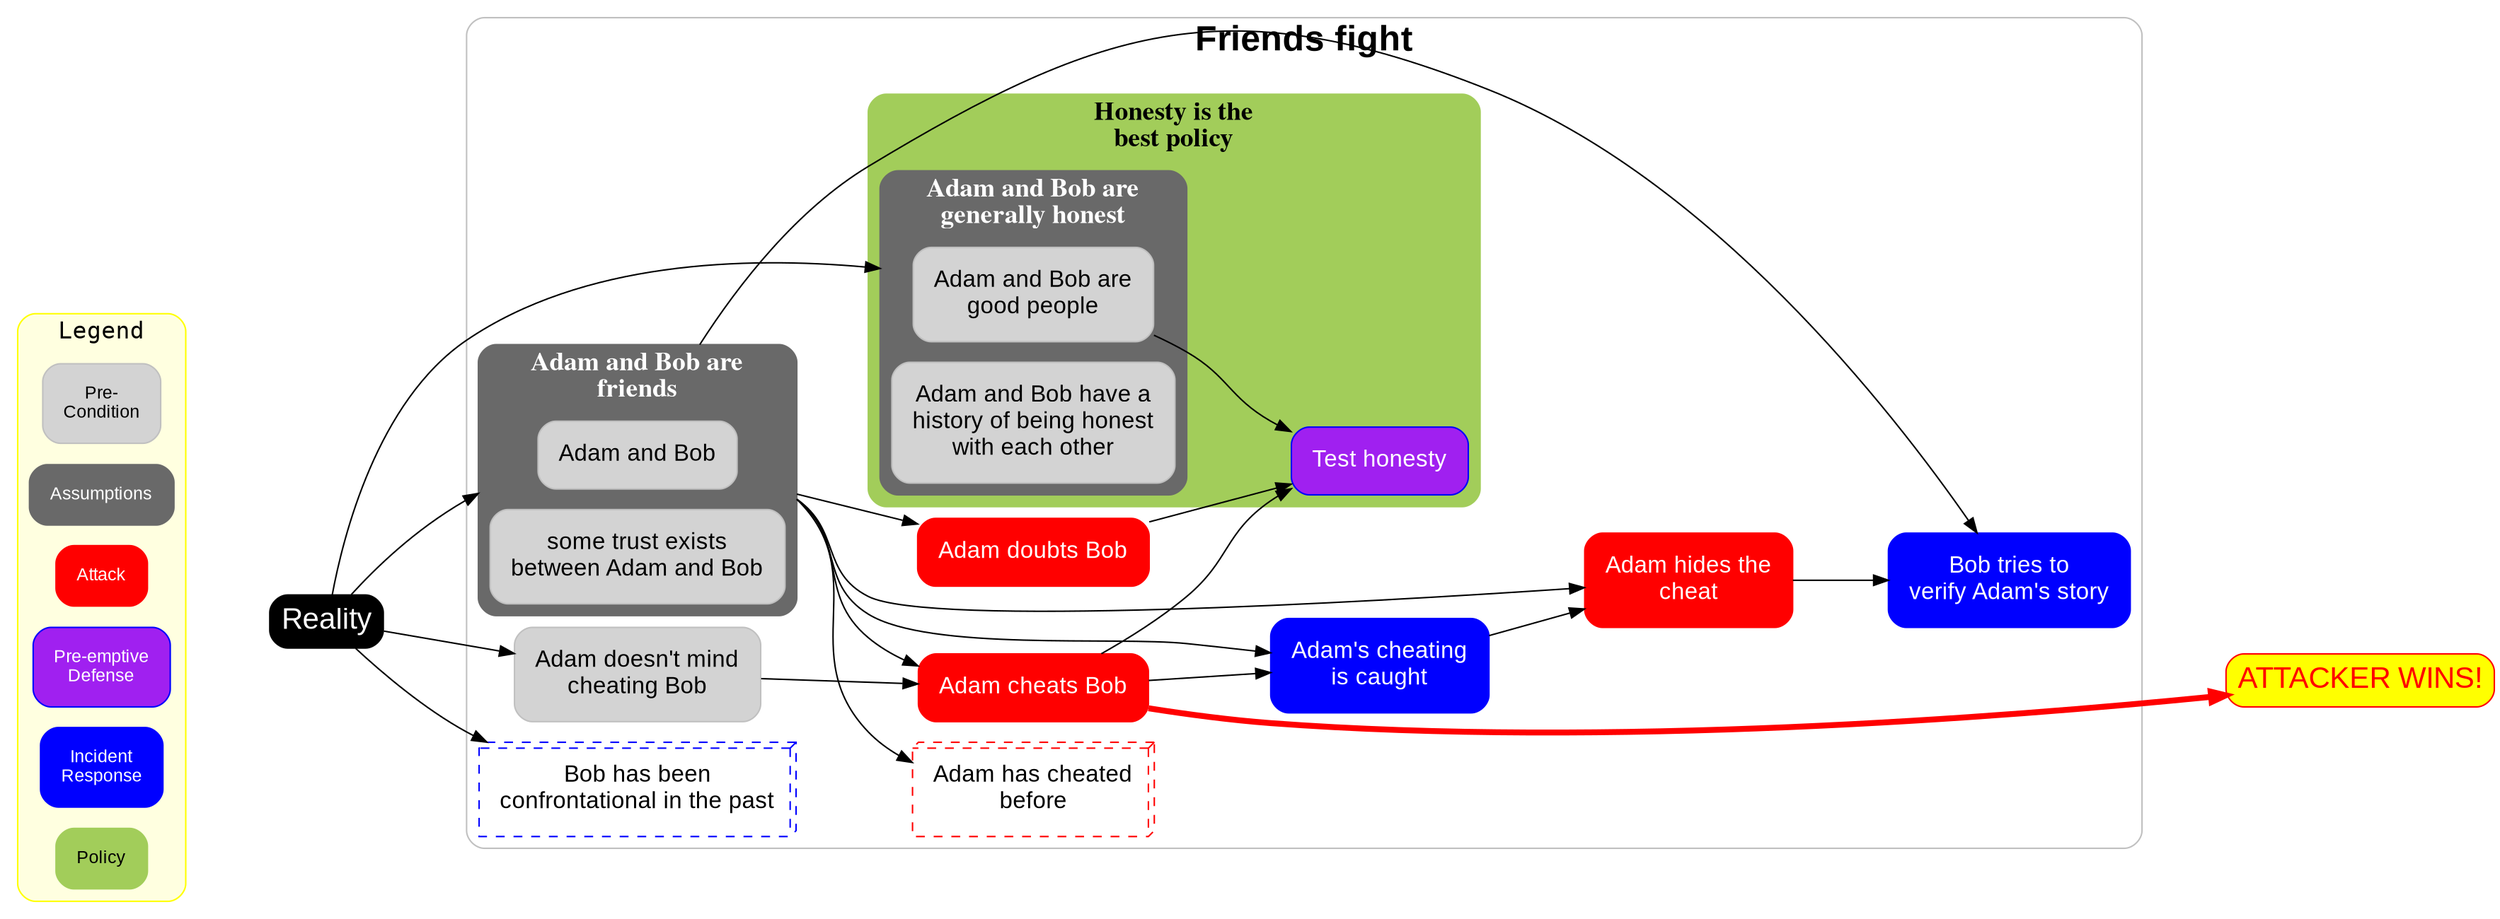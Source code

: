 digraph "top" {
  // Base Styling
  compound=true
  graph[style="filled, rounded" rankdir="LR" splines="true" overlap="false" nodesep="0.2" ranksep="0.9"];

  // Start and end nodes
  reality[ label="Reality"  fontname="Arial"  fontsize="20"  fontcolor="white"  fillcolor="black"  color="black"  shape="box"  style="filled, rounded" ]
  attacker_wins[ label="ATTACKER WINS!"  fontname="Arial"  fontsize="20"  fontcolor="red"  fillcolor="yellow"  color="red"  shape="box"  style="filled, rounded" ]
  subgraph cluster_Friends_fight {
    label=<<B>Friends fight</B>>
    graph[style="filled, rounded" rankdir="LR" splines="true" overlap="false" nodesep="0.2" ranksep="0.9" fontname="Arial"  fontsize="24"  fontcolor="black"  fillcolor="transparent"  color="gray" ];
    subgraph cluster_Adam_and_Bob_are_friends {
      label=<<B>Adam and Bob are<br></br>friends</B>>
      graph[style="filled, rounded" rankdir="LR" splines="true" overlap="false" nodesep="0.2" ranksep="0.9" fontname="Times"  fontsize="18"  fontcolor="white"  fillcolor="dimgray"  color="dimgray" ];
      Adam_and_Bob[label="Adam and Bob"  shape="box"  style="filled, rounded"  margin="0.2"  fontname="Arial"  fontsize="16"  fontcolor="black"  fillcolor="lightgray"  color="gray"]
      some_trust_exists_between_Adam_and_Bob[label="some trust exists\nbetween Adam and Bob"  shape="box"  style="filled, rounded"  margin="0.2"  fontname="Arial"  fontsize="16"  fontcolor="black"  fillcolor="lightgray"  color="gray"]
      {rank="same"; Adam_and_Bob; some_trust_exists_between_Adam_and_Bob; }
    }
    subgraph cluster_Honesty_is_the_best_policy {
      label=<<B>Honesty is the<br></br>best policy</B>>
      graph[style="filled, rounded" rankdir="LR" splines="true" overlap="false" nodesep="0.2" ranksep="0.9" fontname="Times"  fontsize="18"  fontcolor="black"  fillcolor="darkolivegreen3"  color="darkolivegreen3" ];
    subgraph cluster_Adam_and_Bob_are_generally_honest {
      label=<<B>Adam and Bob are<br></br>generally honest</B>>
      graph[style="filled, rounded" rankdir="LR" splines="true" overlap="false" nodesep="0.2" ranksep="0.9" fontname="Times"  fontsize="18"  fontcolor="white"  fillcolor="dimgray"  color="dimgray" ];
      Adam_and_Bob_are_good_people[label="Adam and Bob are\ngood people"  shape="box"  style="filled, rounded"  margin="0.2"  fontname="Arial"  fontsize="16"  fontcolor="black"  fillcolor="lightgray"  color="gray"]
      Adam_and_Bob_have_a_history_of_being_honest_with_each_other[label="Adam and Bob have a\nhistory of being honest\nwith each other"  shape="box"  style="filled, rounded"  margin="0.2"  fontname="Arial"  fontsize="16"  fontcolor="black"  fillcolor="lightgray"  color="gray"]
      {rank="same"; Adam_and_Bob_are_good_people; Adam_and_Bob_have_a_history_of_being_honest_with_each_other; }
    }
      Test_honesty[label="Test honesty"  shape="box"  style="filled, rounded"  margin="0.2"  fontname="Arial"  fontsize="16"  fontcolor="white"  fillcolor="purple"  color="blue"]
      {rank="same"; }
    }
    Adam_cheats_Bob[label="Adam cheats Bob"  shape="box"  style="filled, rounded"  margin="0.2"  fontname="Arial"  fontsize="16"  fontcolor="white"  fillcolor="red"  color="red"]
    Adam_hides_the_cheat[label="Adam hides the\ncheat"  shape="box"  style="filled, rounded"  margin="0.2"  fontname="Arial"  fontsize="16"  fontcolor="white"  fillcolor="red"  color="red"]
    Bob_has_been_confrontational_in_the_past[label="Bob has been\nconfrontational in the past"  shape="box3d"  style="filled, dashed"  margin="0.2"  fontname="Arial"  fontsize="16"  fontcolor="black"  fillcolor="transparent"  color="blue"]
    Adams_cheating_is_caught[label="Adam's cheating\nis caught"  shape="box"  style="filled, rounded"  margin="0.2"  fontname="Arial"  fontsize="16"  fontcolor="white"  fillcolor="blue"  color="blue"]
    Bob_tries_to_verify_Adams_story[label="Bob tries to\nverify Adam's story"  shape="box"  style="filled, rounded"  margin="0.2"  fontname="Arial"  fontsize="16"  fontcolor="white"  fillcolor="blue"  color="blue"]
    Adam_has_cheated_before[label="Adam has cheated\nbefore"  shape="box3d"  style="filled, dashed"  margin="0.2"  fontname="Arial"  fontsize="16"  fontcolor="black"  fillcolor="transparent"  color="red"]
    Adam_doubts_Bob[label="Adam doubts Bob"  shape="box"  style="filled, rounded"  margin="0.2"  fontname="Arial"  fontsize="16"  fontcolor="white"  fillcolor="red"  color="red"]
    Adam_doesnt_mind_cheating_Bob[label="Adam doesn't mind\ncheating Bob"  shape="box"  style="filled, rounded"  margin="0.2"  fontname="Arial"  fontsize="16"  fontcolor="black"  fillcolor="lightgray"  color="gray"]
    {rank="same"; Adam_doesnt_mind_cheating_Bob; }
  }
  Adam_hides_the_cheat -> Bob_tries_to_verify_Adams_story
  reality -> Adam_and_Bob[lhead=cluster_Adam_and_Bob_are_friends]
  reality -> Adam_and_Bob_are_good_people[lhead=cluster_Adam_and_Bob_are_generally_honest]
  reality -> Adam_doesnt_mind_cheating_Bob
  reality -> Bob_has_been_confrontational_in_the_past
  Adam_doubts_Bob -> Test_honesty
  Adam_cheats_Bob -> Test_honesty
  Adam_cheats_Bob -> Adams_cheating_is_caught
  Adam_and_Bob_are_good_people -> Test_honesty[ltail=Adam_and_Bob_are_generally_honest]
  Adam_and_Bob -> Adam_has_cheated_before[ltail=cluster_Adam_and_Bob_are_friends]
  Adam_and_Bob -> Adam_doubts_Bob[ltail=cluster_Adam_and_Bob_are_friends]
  Adam_and_Bob -> Adam_cheats_Bob[ltail=cluster_Adam_and_Bob_are_friends]
  Adam_and_Bob -> Adam_hides_the_cheat[ltail=cluster_Adam_and_Bob_are_friends]
  Adam_and_Bob -> Adams_cheating_is_caught[ltail=cluster_Adam_and_Bob_are_friends]
  Adam_and_Bob -> Bob_tries_to_verify_Adams_story[ltail=cluster_Adam_and_Bob_are_friends]
  Adam_doesnt_mind_cheating_Bob -> Adam_cheats_Bob
  Adams_cheating_is_caught -> Adam_hides_the_cheat
  Adam_has_cheated_before -> attacker_wins[style="invis"]
  Bob_tries_to_verify_Adams_story -> attacker_wins[style="invis"]
  Bob_tries_to_verify_Adams_story -> attacker_wins[style="invis"]
  Bob_has_been_confrontational_in_the_past -> attacker_wins[style="invis"]
  Test_honesty -> attacker_wins[style="invis"]
  Test_honesty -> attacker_wins[style="invis"]
  Test_honesty -> attacker_wins[style="invis"]
  Adam_cheats_Bob -> attacker_wins[ penwidth="4"  color="red" ]
  subgraph cluster_Legend {
    label="Legend"
    graph[style="filled, rounded" rankdir="LR" fontsize="16" splines="true" overlap="false" nodesep="0.1" ranksep="0.2" fontname="Courier" fillcolor="lightyellow" color="yellow"];
    A[label="Pre-\nCondition"  shape="box"  style="filled, rounded"  margin="0.2"  fontname="Arial"  fontsize="12"  fontcolor="black"  fillcolor="lightgray"  color="gray"]
    B[label="Assumptions"  shape="box"  style="filled, rounded"  margin="0.2"  fontname="Arial"  fontsize="12"  fontcolor="white"  fillcolor="dimgray"  color="dimgray"]
    C[label="Attack"  shape="box"  style="filled, rounded"  margin="0.2"  fontname="Arial"  fontsize="12"  fontcolor="white"  fillcolor="red"  color="red"]
    D[label="Pre-emptive\nDefense"  shape="box"  style="filled, rounded"  margin="0.2"  fontname="Arial"  fontsize="12"  fontcolor="white"  fillcolor="purple"  color="blue"]
    E[label="Incident\nResponse"  shape="box"  style="filled, rounded"  margin="0.2"  fontname="Arial"  fontsize="12"  fontcolor="white"  fillcolor="blue"  color="blue"]
    F[label="Policy"  shape="box"  style="filled, rounded"  margin="0.2"  fontname="Arial"  fontsize="12"  fontcolor="black"  fillcolor="darkolivegreen3"  color="darkolivegreen3"]
  }
  A -> reality [style="invis" ltail="cluster_Legend"]
  B -> reality [style="invis" ltail="cluster_Legend"]
  C -> reality [style="invis" ltail="cluster_Legend"]
  D -> reality [style="invis" ltail="cluster_Legend"]
  E -> reality [style="invis" ltail="cluster_Legend"]
  F -> reality [style="invis" ltail="cluster_Legend"]
}